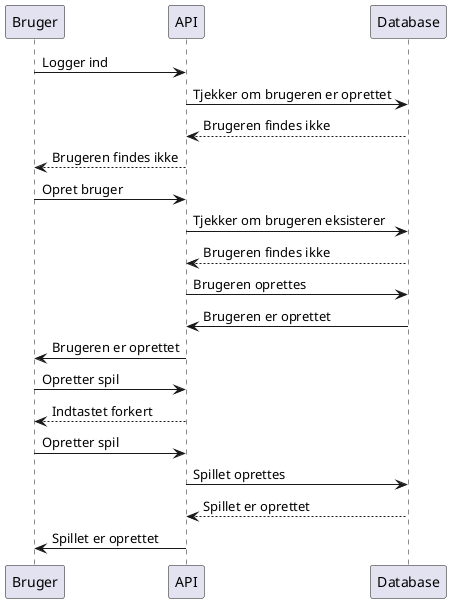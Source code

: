 @startuml
participant Bruger
participant API
participant Database

Bruger -> API: Logger ind
API -> Database: Tjekker om brugeren er oprettet
Database --> API: Brugeren findes ikke
API --> Bruger: Brugeren findes ikke

Bruger -> API: Opret bruger
API -> Database: Tjekker om brugeren eksisterer
Database --> API: Brugeren findes ikke
API -> Database: Brugeren oprettes
Database -> API: Brugeren er oprettet
API -> Bruger: Brugeren er oprettet

Bruger -> API: Opretter spil
API --> Bruger: Indtastet forkert
Bruger -> API: Opretter spil
API -> Database: Spillet oprettes
Database --> API: Spillet er oprettet
API -> Bruger: Spillet er oprettet
@enduml
